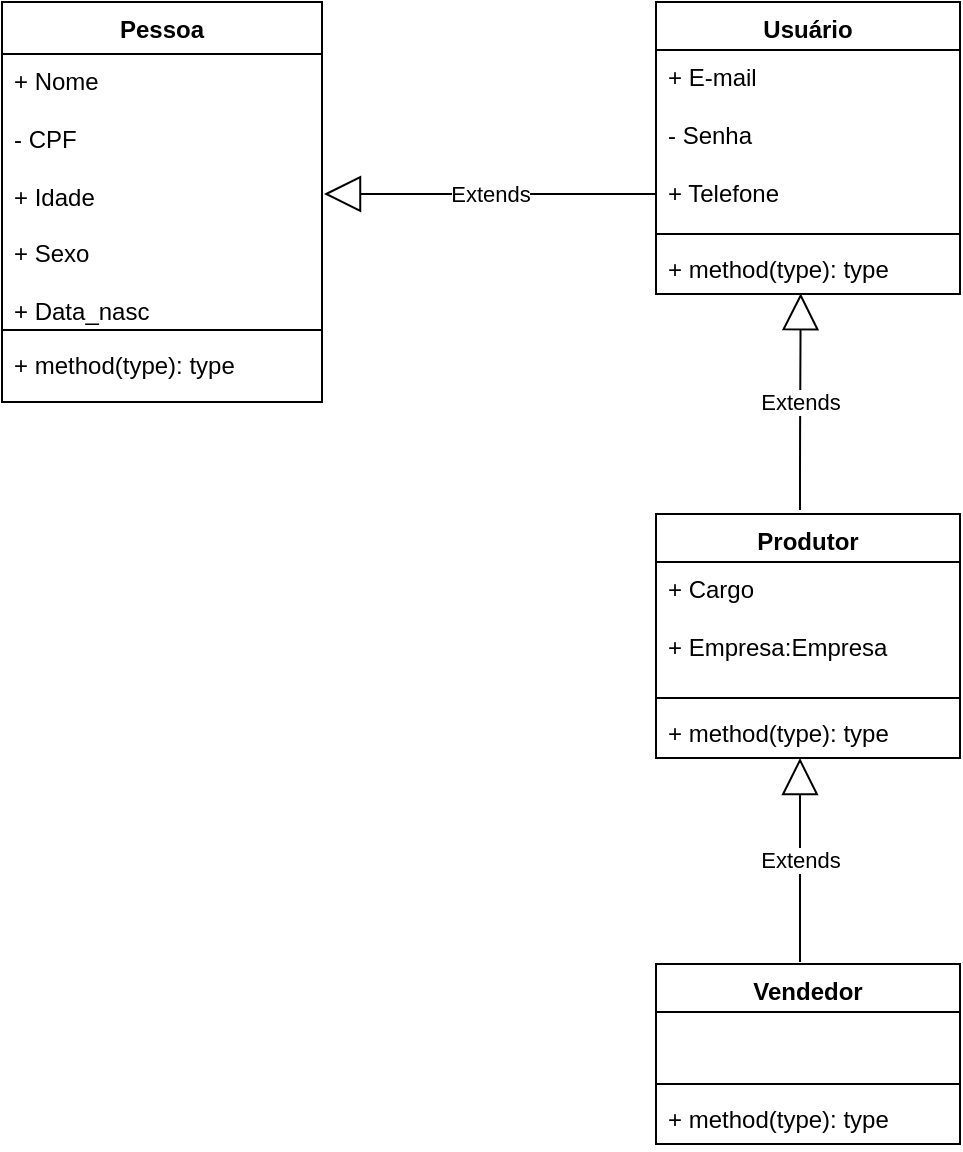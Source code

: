 <mxfile>
    <diagram id="WdanKizA8wDhB1zklW8g" name="Page-1">
        <mxGraphModel dx="478" dy="322" grid="1" gridSize="8" guides="1" tooltips="1" connect="1" arrows="1" fold="1" page="1" pageScale="1" pageWidth="850" pageHeight="1100" math="0" shadow="0">
            <root>
                <mxCell id="0"/>
                <mxCell id="1" parent="0"/>
                <mxCell id="30" value="Pessoa" style="swimlane;fontStyle=1;align=center;verticalAlign=top;childLayout=stackLayout;horizontal=1;startSize=26;horizontalStack=0;resizeParent=1;resizeParentMax=0;resizeLast=0;collapsible=1;marginBottom=0;whiteSpace=wrap;html=1;" vertex="1" parent="1">
                    <mxGeometry x="345" y="64" width="160" height="200" as="geometry"/>
                </mxCell>
                <mxCell id="31" value="&lt;div&gt;+ Nome&lt;/div&gt;&lt;div&gt;&lt;br&gt;&lt;/div&gt;&lt;div&gt;- CPF&lt;/div&gt;&lt;div&gt;&lt;br&gt;&lt;/div&gt;&lt;div&gt;+ Idade&lt;/div&gt;&lt;div&gt;&lt;br&gt;&lt;/div&gt;&lt;div&gt;+ Sexo&amp;nbsp;&lt;/div&gt;&lt;div&gt;&lt;br&gt;&lt;/div&gt;&lt;div&gt;+ Data_nasc&lt;/div&gt;&lt;div&gt;&lt;br&gt;&lt;/div&gt;&lt;div&gt;&lt;br&gt;&lt;/div&gt;&lt;div&gt;&lt;br&gt;&lt;/div&gt;&lt;div&gt;&lt;br&gt;&lt;/div&gt;&lt;div&gt;&lt;br&gt;&lt;/div&gt;" style="text;strokeColor=none;fillColor=none;align=left;verticalAlign=top;spacingLeft=4;spacingRight=4;overflow=hidden;rotatable=0;points=[[0,0.5],[1,0.5]];portConstraint=eastwest;whiteSpace=wrap;html=1;" vertex="1" parent="30">
                    <mxGeometry y="26" width="160" height="134" as="geometry"/>
                </mxCell>
                <mxCell id="32" value="" style="line;strokeWidth=1;fillColor=none;align=left;verticalAlign=middle;spacingTop=-1;spacingLeft=3;spacingRight=3;rotatable=0;labelPosition=right;points=[];portConstraint=eastwest;strokeColor=inherit;" vertex="1" parent="30">
                    <mxGeometry y="160" width="160" height="8" as="geometry"/>
                </mxCell>
                <mxCell id="33" value="+ method(type): type" style="text;strokeColor=none;fillColor=none;align=left;verticalAlign=top;spacingLeft=4;spacingRight=4;overflow=hidden;rotatable=0;points=[[0,0.5],[1,0.5]];portConstraint=eastwest;whiteSpace=wrap;html=1;" vertex="1" parent="30">
                    <mxGeometry y="168" width="160" height="32" as="geometry"/>
                </mxCell>
                <mxCell id="40" value="Extends" style="endArrow=block;endSize=16;endFill=0;html=1;" edge="1" parent="1">
                    <mxGeometry width="160" relative="1" as="geometry">
                        <mxPoint x="672" y="160" as="sourcePoint"/>
                        <mxPoint x="506" y="160" as="targetPoint"/>
                        <Array as="points">
                            <mxPoint x="585" y="160"/>
                        </Array>
                    </mxGeometry>
                </mxCell>
                <mxCell id="46" value="Usuário" style="swimlane;fontStyle=1;align=center;verticalAlign=top;childLayout=stackLayout;horizontal=1;startSize=24;horizontalStack=0;resizeParent=1;resizeParentMax=0;resizeLast=0;collapsible=1;marginBottom=0;whiteSpace=wrap;html=1;" vertex="1" parent="1">
                    <mxGeometry x="672" y="64" width="152" height="146" as="geometry"/>
                </mxCell>
                <mxCell id="47" value="&lt;span style=&quot;background-color: transparent;&quot;&gt;&lt;font color=&quot;#000000&quot;&gt;+ E-mail&lt;/font&gt;&lt;/span&gt;&lt;div&gt;&lt;br&gt;&lt;/div&gt;&lt;div&gt;- Senha&lt;/div&gt;&lt;div&gt;&lt;br&gt;&lt;/div&gt;&lt;div&gt;+ Telefone&lt;/div&gt;&lt;div&gt;&lt;br&gt;&lt;/div&gt;&lt;div&gt;&lt;br&gt;&lt;/div&gt;&lt;div&gt;&lt;br&gt;&lt;/div&gt;&lt;div&gt;&lt;br&gt;&lt;div&gt;&lt;span style=&quot;background-color: transparent;&quot;&gt;&lt;br&gt;&lt;/span&gt;&lt;/div&gt;&lt;/div&gt;" style="text;strokeColor=none;fillColor=none;align=left;verticalAlign=top;spacingLeft=4;spacingRight=4;overflow=hidden;rotatable=0;points=[[0,0.5],[1,0.5]];portConstraint=eastwest;whiteSpace=wrap;html=1;" vertex="1" parent="46">
                    <mxGeometry y="24" width="152" height="88" as="geometry"/>
                </mxCell>
                <mxCell id="48" value="" style="line;strokeWidth=1;fillColor=none;align=left;verticalAlign=middle;spacingTop=-1;spacingLeft=3;spacingRight=3;rotatable=0;labelPosition=right;points=[];portConstraint=eastwest;strokeColor=inherit;" vertex="1" parent="46">
                    <mxGeometry y="112" width="152" height="8" as="geometry"/>
                </mxCell>
                <mxCell id="49" value="+ method(type): type" style="text;strokeColor=none;fillColor=none;align=left;verticalAlign=top;spacingLeft=4;spacingRight=4;overflow=hidden;rotatable=0;points=[[0,0.5],[1,0.5]];portConstraint=eastwest;whiteSpace=wrap;html=1;" vertex="1" parent="46">
                    <mxGeometry y="120" width="152" height="26" as="geometry"/>
                </mxCell>
                <mxCell id="50" value="Produtor" style="swimlane;fontStyle=1;align=center;verticalAlign=top;childLayout=stackLayout;horizontal=1;startSize=24;horizontalStack=0;resizeParent=1;resizeParentMax=0;resizeLast=0;collapsible=1;marginBottom=0;whiteSpace=wrap;html=1;" vertex="1" parent="1">
                    <mxGeometry x="672" y="320" width="152" height="122" as="geometry"/>
                </mxCell>
                <mxCell id="51" value="&lt;div&gt;&lt;span style=&quot;background-color: transparent;&quot;&gt;+ Cargo&lt;/span&gt;&lt;br&gt;&lt;/div&gt;&lt;div&gt;&lt;br&gt;&lt;/div&gt;&lt;div&gt;+ Empresa:Empresa&lt;/div&gt;&lt;div&gt;&lt;br&gt;&lt;/div&gt;&lt;div&gt;&lt;br&gt;&lt;/div&gt;&lt;div&gt;&lt;br&gt;&lt;/div&gt;&lt;div&gt;&lt;br&gt;&lt;div&gt;&lt;span style=&quot;background-color: transparent;&quot;&gt;&lt;br&gt;&lt;/span&gt;&lt;/div&gt;&lt;/div&gt;" style="text;strokeColor=none;fillColor=none;align=left;verticalAlign=top;spacingLeft=4;spacingRight=4;overflow=hidden;rotatable=0;points=[[0,0.5],[1,0.5]];portConstraint=eastwest;whiteSpace=wrap;html=1;" vertex="1" parent="50">
                    <mxGeometry y="24" width="152" height="64" as="geometry"/>
                </mxCell>
                <mxCell id="52" value="" style="line;strokeWidth=1;fillColor=none;align=left;verticalAlign=middle;spacingTop=-1;spacingLeft=3;spacingRight=3;rotatable=0;labelPosition=right;points=[];portConstraint=eastwest;strokeColor=inherit;" vertex="1" parent="50">
                    <mxGeometry y="88" width="152" height="8" as="geometry"/>
                </mxCell>
                <mxCell id="53" value="+ method(type): type" style="text;strokeColor=none;fillColor=none;align=left;verticalAlign=top;spacingLeft=4;spacingRight=4;overflow=hidden;rotatable=0;points=[[0,0.5],[1,0.5]];portConstraint=eastwest;whiteSpace=wrap;html=1;" vertex="1" parent="50">
                    <mxGeometry y="96" width="152" height="26" as="geometry"/>
                </mxCell>
                <mxCell id="55" value="Vendedor" style="swimlane;fontStyle=1;align=center;verticalAlign=top;childLayout=stackLayout;horizontal=1;startSize=24;horizontalStack=0;resizeParent=1;resizeParentMax=0;resizeLast=0;collapsible=1;marginBottom=0;whiteSpace=wrap;html=1;" vertex="1" parent="1">
                    <mxGeometry x="672" y="545" width="152" height="90" as="geometry"/>
                </mxCell>
                <mxCell id="56" value="&lt;div&gt;&lt;div&gt;&lt;span style=&quot;background-color: transparent;&quot;&gt;&lt;br&gt;&lt;/span&gt;&lt;/div&gt;&lt;/div&gt;" style="text;strokeColor=none;fillColor=none;align=left;verticalAlign=top;spacingLeft=4;spacingRight=4;overflow=hidden;rotatable=0;points=[[0,0.5],[1,0.5]];portConstraint=eastwest;whiteSpace=wrap;html=1;" vertex="1" parent="55">
                    <mxGeometry y="24" width="152" height="32" as="geometry"/>
                </mxCell>
                <mxCell id="57" value="" style="line;strokeWidth=1;fillColor=none;align=left;verticalAlign=middle;spacingTop=-1;spacingLeft=3;spacingRight=3;rotatable=0;labelPosition=right;points=[];portConstraint=eastwest;strokeColor=inherit;" vertex="1" parent="55">
                    <mxGeometry y="56" width="152" height="8" as="geometry"/>
                </mxCell>
                <mxCell id="58" value="+ method(type): type" style="text;strokeColor=none;fillColor=none;align=left;verticalAlign=top;spacingLeft=4;spacingRight=4;overflow=hidden;rotatable=0;points=[[0,0.5],[1,0.5]];portConstraint=eastwest;whiteSpace=wrap;html=1;" vertex="1" parent="55">
                    <mxGeometry y="64" width="152" height="26" as="geometry"/>
                </mxCell>
                <mxCell id="59" value="Extends" style="endArrow=block;endSize=16;endFill=0;html=1;entryX=0.476;entryY=0.985;entryDx=0;entryDy=0;entryPerimeter=0;" edge="1" parent="1" target="49">
                    <mxGeometry width="160" relative="1" as="geometry">
                        <mxPoint x="744" y="318" as="sourcePoint"/>
                        <mxPoint x="665" y="288" as="targetPoint"/>
                        <Array as="points">
                            <mxPoint x="744" y="288"/>
                        </Array>
                    </mxGeometry>
                </mxCell>
                <mxCell id="61" value="Extends" style="endArrow=block;endSize=16;endFill=0;html=1;entryX=0.476;entryY=0.985;entryDx=0;entryDy=0;entryPerimeter=0;" edge="1" parent="1">
                    <mxGeometry width="160" relative="1" as="geometry">
                        <mxPoint x="744" y="544" as="sourcePoint"/>
                        <mxPoint x="744" y="442" as="targetPoint"/>
                        <Array as="points">
                            <mxPoint x="744" y="520"/>
                        </Array>
                    </mxGeometry>
                </mxCell>
            </root>
        </mxGraphModel>
    </diagram>
</mxfile>